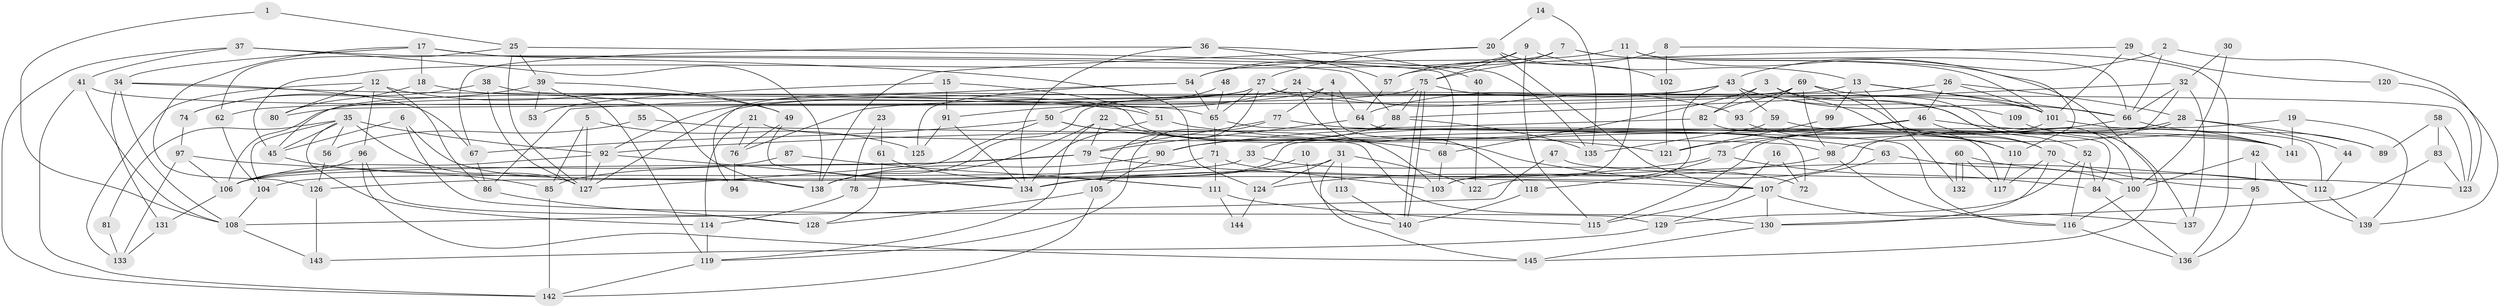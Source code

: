 // coarse degree distribution, {5: 0.16666666666666666, 11: 0.041666666666666664, 10: 0.05555555555555555, 16: 0.013888888888888888, 6: 0.08333333333333333, 13: 0.013888888888888888, 4: 0.2361111111111111, 9: 0.05555555555555555, 2: 0.08333333333333333, 18: 0.013888888888888888, 3: 0.16666666666666666, 15: 0.013888888888888888, 8: 0.041666666666666664, 7: 0.013888888888888888}
// Generated by graph-tools (version 1.1) at 2025/54/03/05/25 16:54:47]
// undirected, 145 vertices, 290 edges
graph export_dot {
graph [start="1"]
  node [color=gray90,style=filled];
  1;
  2;
  3;
  4;
  5;
  6;
  7;
  8;
  9;
  10;
  11;
  12;
  13;
  14;
  15;
  16;
  17;
  18;
  19;
  20;
  21;
  22;
  23;
  24;
  25;
  26;
  27;
  28;
  29;
  30;
  31;
  32;
  33;
  34;
  35;
  36;
  37;
  38;
  39;
  40;
  41;
  42;
  43;
  44;
  45;
  46;
  47;
  48;
  49;
  50;
  51;
  52;
  53;
  54;
  55;
  56;
  57;
  58;
  59;
  60;
  61;
  62;
  63;
  64;
  65;
  66;
  67;
  68;
  69;
  70;
  71;
  72;
  73;
  74;
  75;
  76;
  77;
  78;
  79;
  80;
  81;
  82;
  83;
  84;
  85;
  86;
  87;
  88;
  89;
  90;
  91;
  92;
  93;
  94;
  95;
  96;
  97;
  98;
  99;
  100;
  101;
  102;
  103;
  104;
  105;
  106;
  107;
  108;
  109;
  110;
  111;
  112;
  113;
  114;
  115;
  116;
  117;
  118;
  119;
  120;
  121;
  122;
  123;
  124;
  125;
  126;
  127;
  128;
  129;
  130;
  131;
  132;
  133;
  134;
  135;
  136;
  137;
  138;
  139;
  140;
  141;
  142;
  143;
  144;
  145;
  1 -- 108;
  1 -- 25;
  2 -- 66;
  2 -- 43;
  2 -- 123;
  3 -- 52;
  3 -- 68;
  3 -- 82;
  3 -- 110;
  4 -- 92;
  4 -- 64;
  4 -- 72;
  4 -- 77;
  5 -- 127;
  5 -- 85;
  5 -- 125;
  6 -- 129;
  6 -- 138;
  6 -- 45;
  7 -- 45;
  7 -- 75;
  7 -- 101;
  7 -- 145;
  8 -- 136;
  8 -- 102;
  8 -- 57;
  9 -- 75;
  9 -- 54;
  9 -- 13;
  9 -- 115;
  10 -- 134;
  10 -- 140;
  11 -- 66;
  11 -- 54;
  11 -- 103;
  11 -- 110;
  12 -- 96;
  12 -- 133;
  12 -- 49;
  12 -- 80;
  12 -- 86;
  13 -- 66;
  13 -- 99;
  13 -- 101;
  13 -- 132;
  13 -- 138;
  14 -- 135;
  14 -- 20;
  15 -- 51;
  15 -- 91;
  15 -- 53;
  16 -- 115;
  16 -- 72;
  17 -- 18;
  17 -- 88;
  17 -- 34;
  17 -- 124;
  17 -- 126;
  18 -- 80;
  18 -- 138;
  19 -- 141;
  19 -- 134;
  19 -- 139;
  20 -- 27;
  20 -- 107;
  20 -- 102;
  20 -- 138;
  21 -- 114;
  21 -- 98;
  21 -- 76;
  22 -- 119;
  22 -- 138;
  22 -- 68;
  22 -- 79;
  23 -- 61;
  23 -- 78;
  24 -- 93;
  24 -- 91;
  24 -- 94;
  24 -- 118;
  25 -- 62;
  25 -- 127;
  25 -- 39;
  25 -- 135;
  26 -- 76;
  26 -- 101;
  26 -- 28;
  26 -- 46;
  27 -- 105;
  27 -- 101;
  27 -- 45;
  27 -- 62;
  27 -- 65;
  27 -- 123;
  28 -- 103;
  28 -- 33;
  28 -- 44;
  28 -- 89;
  29 -- 57;
  29 -- 101;
  29 -- 120;
  30 -- 32;
  30 -- 100;
  31 -- 124;
  31 -- 145;
  31 -- 113;
  31 -- 122;
  31 -- 126;
  32 -- 137;
  32 -- 88;
  32 -- 66;
  32 -- 98;
  33 -- 104;
  33 -- 72;
  34 -- 51;
  34 -- 67;
  34 -- 108;
  34 -- 131;
  35 -- 45;
  35 -- 127;
  35 -- 56;
  35 -- 81;
  35 -- 92;
  35 -- 104;
  35 -- 114;
  36 -- 57;
  36 -- 134;
  36 -- 40;
  36 -- 67;
  37 -- 68;
  37 -- 138;
  37 -- 41;
  37 -- 142;
  38 -- 107;
  38 -- 127;
  38 -- 74;
  39 -- 119;
  39 -- 49;
  39 -- 53;
  39 -- 74;
  40 -- 122;
  41 -- 65;
  41 -- 108;
  41 -- 142;
  42 -- 95;
  42 -- 139;
  42 -- 100;
  43 -- 66;
  43 -- 59;
  43 -- 64;
  43 -- 109;
  43 -- 122;
  43 -- 127;
  44 -- 112;
  45 -- 85;
  46 -- 70;
  46 -- 73;
  46 -- 90;
  46 -- 141;
  47 -- 123;
  47 -- 108;
  48 -- 65;
  48 -- 50;
  49 -- 76;
  49 -- 134;
  50 -- 127;
  50 -- 67;
  50 -- 103;
  50 -- 121;
  51 -- 134;
  51 -- 63;
  52 -- 84;
  52 -- 116;
  52 -- 129;
  54 -- 86;
  54 -- 65;
  54 -- 125;
  55 -- 130;
  55 -- 56;
  56 -- 126;
  57 -- 64;
  58 -- 83;
  58 -- 123;
  58 -- 89;
  59 -- 141;
  59 -- 135;
  60 -- 112;
  60 -- 132;
  60 -- 132;
  60 -- 117;
  61 -- 111;
  61 -- 128;
  62 -- 104;
  63 -- 100;
  63 -- 107;
  64 -- 79;
  64 -- 84;
  65 -- 116;
  65 -- 71;
  66 -- 89;
  66 -- 121;
  67 -- 86;
  68 -- 103;
  69 -- 82;
  69 -- 70;
  69 -- 80;
  69 -- 93;
  69 -- 98;
  69 -- 137;
  70 -- 130;
  70 -- 117;
  70 -- 95;
  71 -- 103;
  71 -- 78;
  71 -- 111;
  73 -- 134;
  73 -- 84;
  73 -- 118;
  74 -- 97;
  75 -- 140;
  75 -- 140;
  75 -- 106;
  75 -- 88;
  75 -- 100;
  76 -- 94;
  77 -- 79;
  77 -- 119;
  77 -- 141;
  78 -- 114;
  79 -- 85;
  79 -- 106;
  79 -- 112;
  81 -- 133;
  82 -- 117;
  82 -- 92;
  83 -- 123;
  83 -- 130;
  84 -- 136;
  85 -- 142;
  86 -- 128;
  87 -- 106;
  87 -- 111;
  88 -- 90;
  88 -- 135;
  90 -- 138;
  90 -- 105;
  91 -- 125;
  91 -- 134;
  92 -- 106;
  92 -- 127;
  92 -- 134;
  93 -- 110;
  95 -- 136;
  96 -- 106;
  96 -- 128;
  96 -- 145;
  97 -- 106;
  97 -- 107;
  97 -- 133;
  98 -- 116;
  98 -- 124;
  99 -- 121;
  100 -- 116;
  101 -- 112;
  101 -- 115;
  102 -- 121;
  104 -- 108;
  105 -- 142;
  105 -- 128;
  106 -- 131;
  107 -- 129;
  107 -- 130;
  107 -- 137;
  108 -- 143;
  109 -- 141;
  110 -- 117;
  111 -- 115;
  111 -- 144;
  112 -- 139;
  113 -- 140;
  114 -- 119;
  116 -- 136;
  118 -- 140;
  119 -- 142;
  120 -- 139;
  124 -- 144;
  126 -- 143;
  129 -- 143;
  130 -- 145;
  131 -- 133;
}
